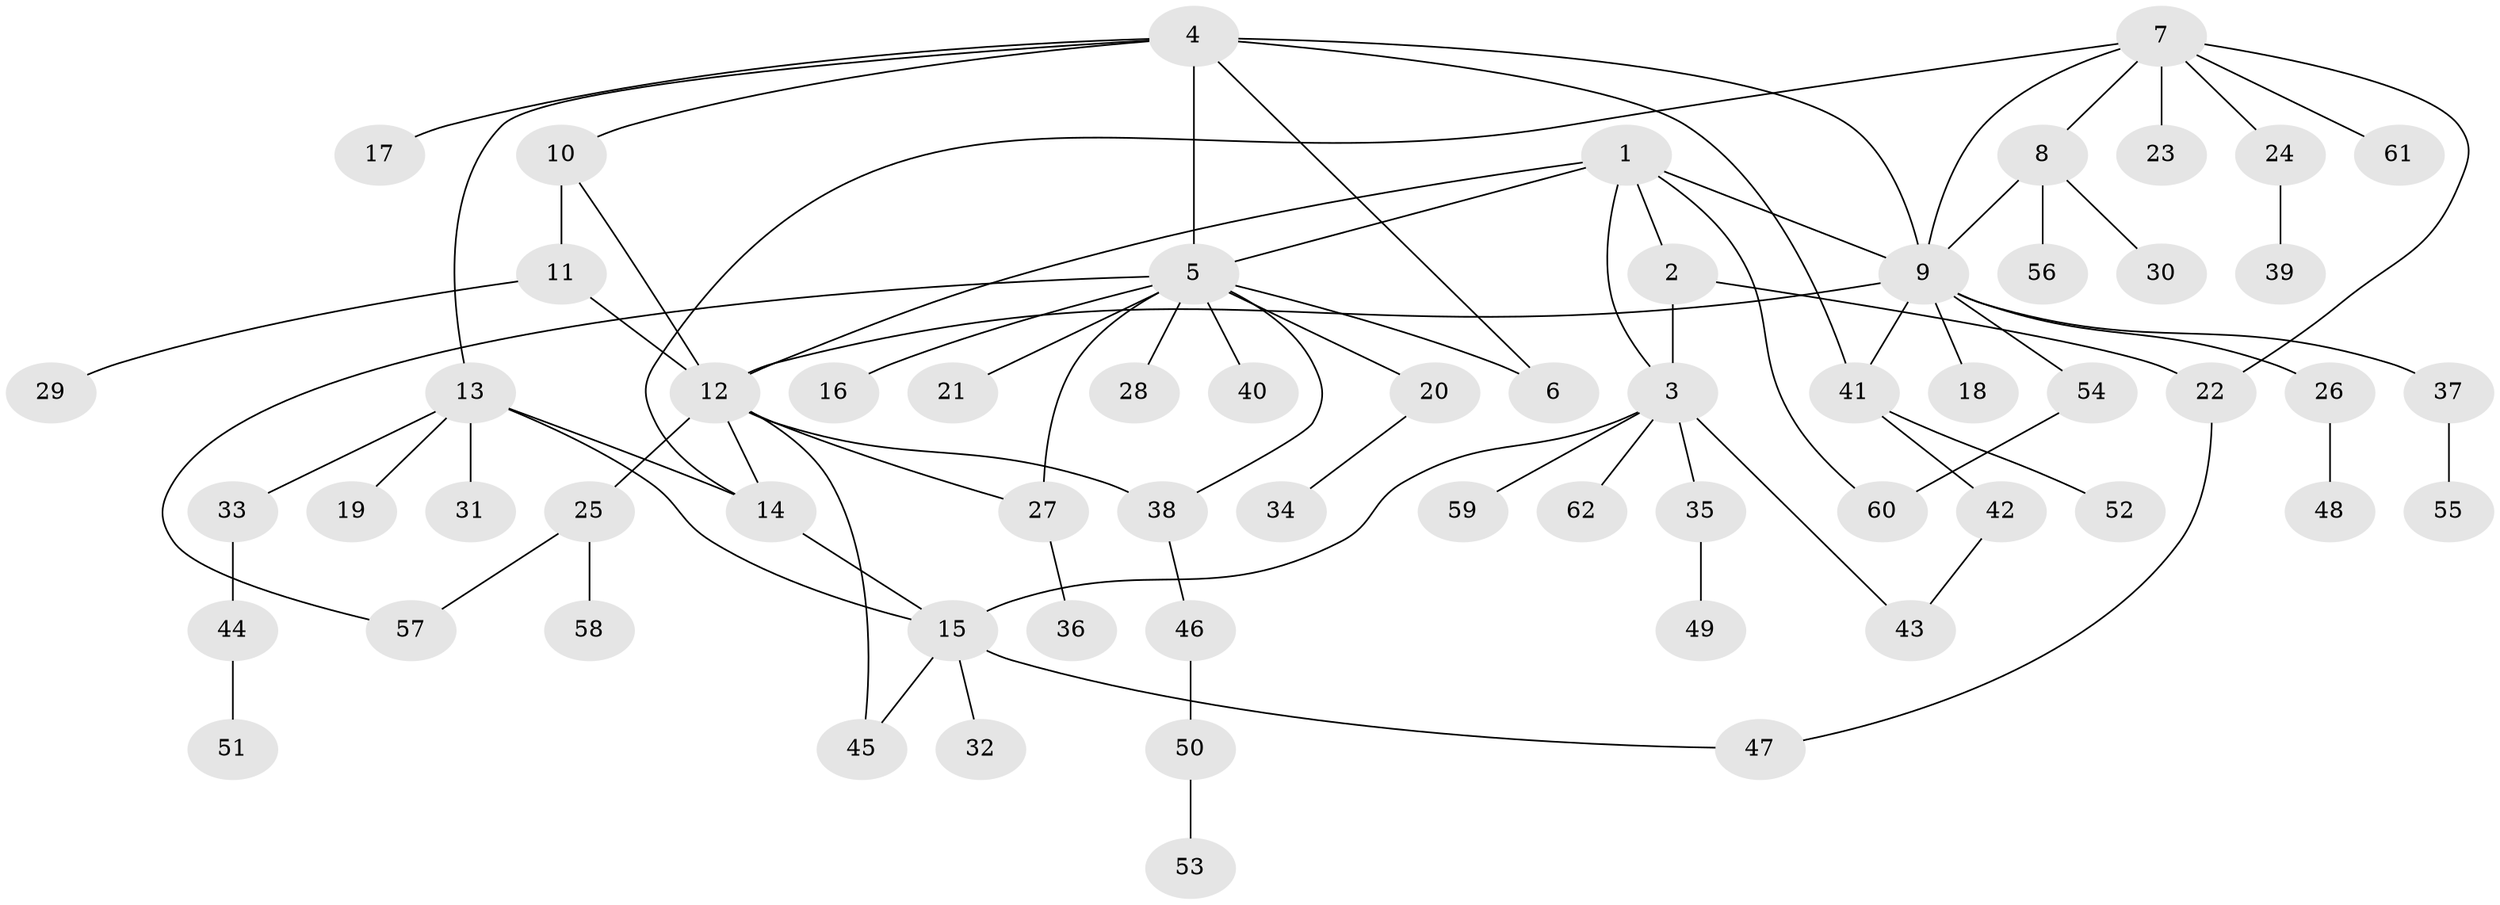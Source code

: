 // Generated by graph-tools (version 1.1) at 2025/50/03/09/25 03:50:36]
// undirected, 62 vertices, 81 edges
graph export_dot {
graph [start="1"]
  node [color=gray90,style=filled];
  1;
  2;
  3;
  4;
  5;
  6;
  7;
  8;
  9;
  10;
  11;
  12;
  13;
  14;
  15;
  16;
  17;
  18;
  19;
  20;
  21;
  22;
  23;
  24;
  25;
  26;
  27;
  28;
  29;
  30;
  31;
  32;
  33;
  34;
  35;
  36;
  37;
  38;
  39;
  40;
  41;
  42;
  43;
  44;
  45;
  46;
  47;
  48;
  49;
  50;
  51;
  52;
  53;
  54;
  55;
  56;
  57;
  58;
  59;
  60;
  61;
  62;
  1 -- 2;
  1 -- 3;
  1 -- 5;
  1 -- 9;
  1 -- 12;
  1 -- 60;
  2 -- 3;
  2 -- 22;
  3 -- 15;
  3 -- 35;
  3 -- 43;
  3 -- 59;
  3 -- 62;
  4 -- 5;
  4 -- 6;
  4 -- 9;
  4 -- 10;
  4 -- 13;
  4 -- 17;
  4 -- 41;
  5 -- 6;
  5 -- 16;
  5 -- 20;
  5 -- 21;
  5 -- 27;
  5 -- 28;
  5 -- 38;
  5 -- 40;
  5 -- 57;
  7 -- 8;
  7 -- 9;
  7 -- 14;
  7 -- 22;
  7 -- 23;
  7 -- 24;
  7 -- 61;
  8 -- 9;
  8 -- 30;
  8 -- 56;
  9 -- 12;
  9 -- 18;
  9 -- 26;
  9 -- 37;
  9 -- 41;
  9 -- 54;
  10 -- 11;
  10 -- 12;
  11 -- 12;
  11 -- 29;
  12 -- 14;
  12 -- 25;
  12 -- 27;
  12 -- 38;
  12 -- 45;
  13 -- 14;
  13 -- 15;
  13 -- 19;
  13 -- 31;
  13 -- 33;
  14 -- 15;
  15 -- 32;
  15 -- 45;
  15 -- 47;
  20 -- 34;
  22 -- 47;
  24 -- 39;
  25 -- 57;
  25 -- 58;
  26 -- 48;
  27 -- 36;
  33 -- 44;
  35 -- 49;
  37 -- 55;
  38 -- 46;
  41 -- 42;
  41 -- 52;
  42 -- 43;
  44 -- 51;
  46 -- 50;
  50 -- 53;
  54 -- 60;
}
